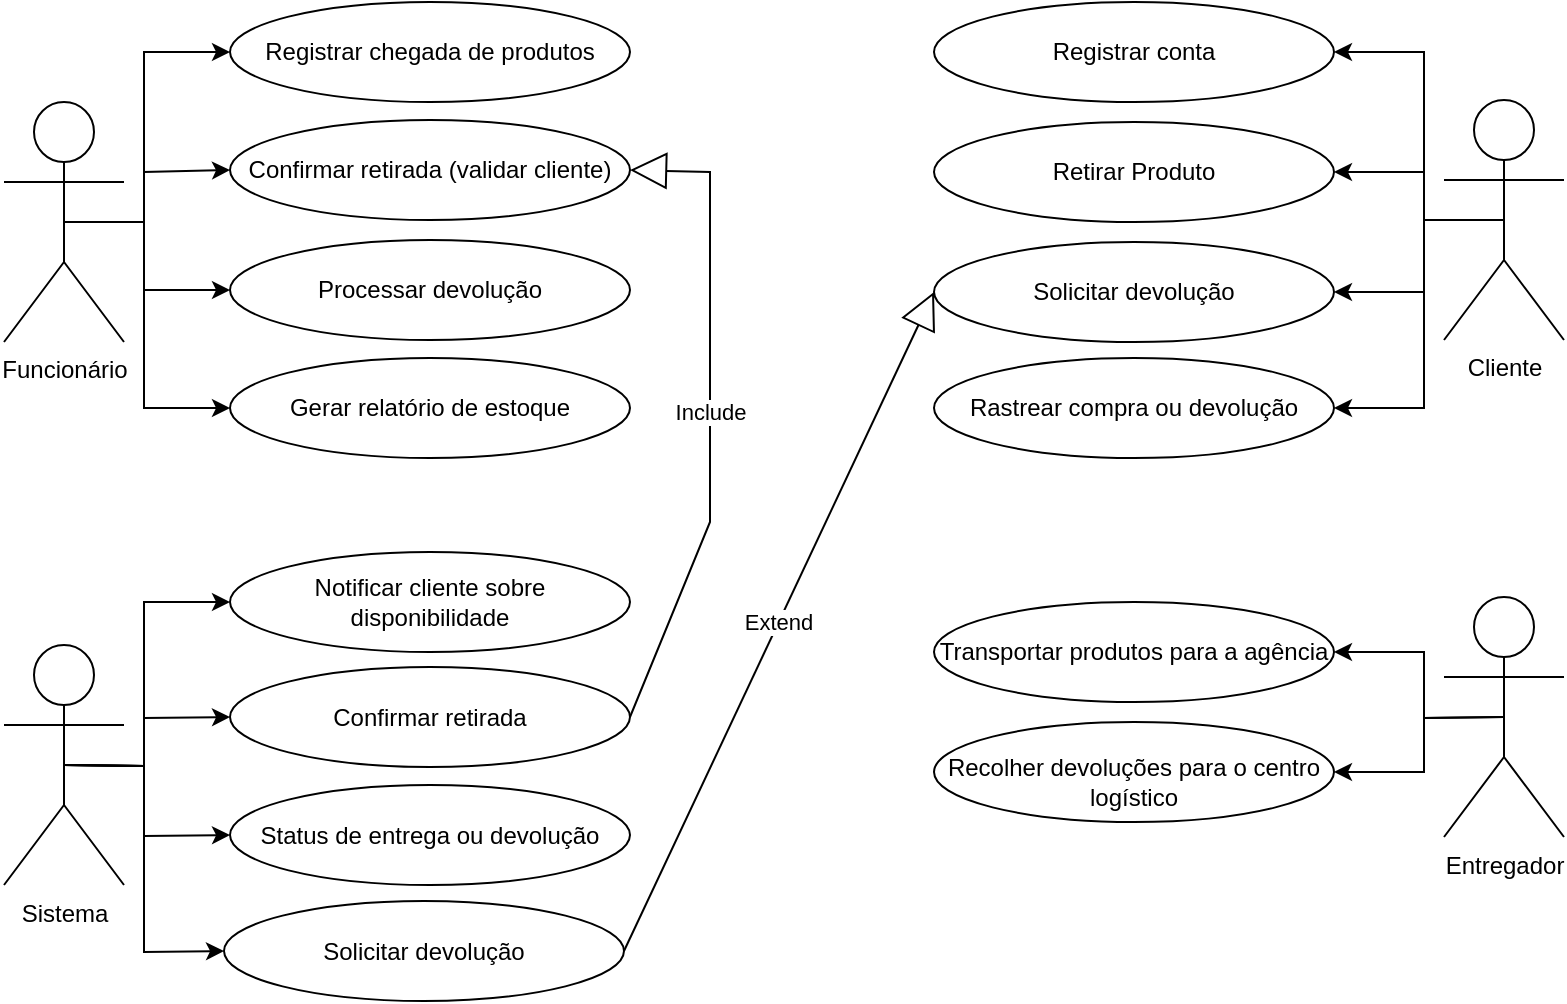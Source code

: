 <mxfile version="26.1.0">
  <diagram name="Página-1" id="jd6p-t7Q6WH0l8BRLF6l">
    <mxGraphModel dx="1050" dy="522" grid="1" gridSize="10" guides="1" tooltips="1" connect="1" arrows="1" fold="1" page="1" pageScale="1" pageWidth="827" pageHeight="1169" math="0" shadow="0">
      <root>
        <mxCell id="0" />
        <mxCell id="1" parent="0" />
        <mxCell id="JjyXnd0NtbJhpBLhwNoX-1" value="Funcionário" style="shape=umlActor;verticalLabelPosition=bottom;verticalAlign=top;html=1;outlineConnect=0;" vertex="1" parent="1">
          <mxGeometry x="10" y="55" width="60" height="120" as="geometry" />
        </mxCell>
        <mxCell id="JjyXnd0NtbJhpBLhwNoX-2" value="Entregador" style="shape=umlActor;verticalLabelPosition=bottom;verticalAlign=top;html=1;outlineConnect=0;" vertex="1" parent="1">
          <mxGeometry x="730" y="302.5" width="60" height="120" as="geometry" />
        </mxCell>
        <mxCell id="JjyXnd0NtbJhpBLhwNoX-3" value="Cliente" style="shape=umlActor;verticalLabelPosition=bottom;verticalAlign=top;html=1;outlineConnect=0;" vertex="1" parent="1">
          <mxGeometry x="730" y="54" width="60" height="120" as="geometry" />
        </mxCell>
        <mxCell id="JjyXnd0NtbJhpBLhwNoX-4" value="Registrar conta" style="ellipse;whiteSpace=wrap;html=1;" vertex="1" parent="1">
          <mxGeometry x="475" y="5" width="200" height="50" as="geometry" />
        </mxCell>
        <mxCell id="JjyXnd0NtbJhpBLhwNoX-6" value="Retirar Produto" style="ellipse;whiteSpace=wrap;html=1;" vertex="1" parent="1">
          <mxGeometry x="475" y="65" width="200" height="50" as="geometry" />
        </mxCell>
        <mxCell id="JjyXnd0NtbJhpBLhwNoX-7" value="Solicitar devolução" style="ellipse;whiteSpace=wrap;html=1;" vertex="1" parent="1">
          <mxGeometry x="475" y="125" width="200" height="50" as="geometry" />
        </mxCell>
        <mxCell id="JjyXnd0NtbJhpBLhwNoX-8" value="Registrar chegada de produtos" style="ellipse;whiteSpace=wrap;html=1;" vertex="1" parent="1">
          <mxGeometry x="123" y="5" width="200" height="50" as="geometry" />
        </mxCell>
        <mxCell id="JjyXnd0NtbJhpBLhwNoX-9" value="Confirmar retirada (validar cliente)" style="ellipse;whiteSpace=wrap;html=1;" vertex="1" parent="1">
          <mxGeometry x="123" y="64" width="200" height="50" as="geometry" />
        </mxCell>
        <mxCell id="JjyXnd0NtbJhpBLhwNoX-10" value="Processar devolução" style="ellipse;whiteSpace=wrap;html=1;" vertex="1" parent="1">
          <mxGeometry x="123" y="124" width="200" height="50" as="geometry" />
        </mxCell>
        <mxCell id="JjyXnd0NtbJhpBLhwNoX-11" value="Transportar produtos para a agência" style="ellipse;whiteSpace=wrap;html=1;spacingTop=0;" vertex="1" parent="1">
          <mxGeometry x="475" y="305" width="200" height="50" as="geometry" />
        </mxCell>
        <mxCell id="JjyXnd0NtbJhpBLhwNoX-12" value="Recolher devoluções para o centro logístico" style="ellipse;whiteSpace=wrap;html=1;spacingTop=10;" vertex="1" parent="1">
          <mxGeometry x="475" y="365" width="200" height="50" as="geometry" />
        </mxCell>
        <mxCell id="JjyXnd0NtbJhpBLhwNoX-18" value="Sistema" style="shape=umlActor;verticalLabelPosition=bottom;verticalAlign=top;html=1;outlineConnect=0;" vertex="1" parent="1">
          <mxGeometry x="10" y="326.5" width="60" height="120" as="geometry" />
        </mxCell>
        <mxCell id="JjyXnd0NtbJhpBLhwNoX-19" value="Confirmar retirada" style="ellipse;whiteSpace=wrap;html=1;" vertex="1" parent="1">
          <mxGeometry x="123" y="337.5" width="200" height="50" as="geometry" />
        </mxCell>
        <mxCell id="JjyXnd0NtbJhpBLhwNoX-21" value="Status de entrega ou devolução" style="ellipse;whiteSpace=wrap;html=1;" vertex="1" parent="1">
          <mxGeometry x="123" y="396.5" width="200" height="50" as="geometry" />
        </mxCell>
        <mxCell id="JjyXnd0NtbJhpBLhwNoX-26" value="Include" style="endArrow=block;endSize=16;endFill=0;html=1;rounded=0;exitX=1;exitY=0.5;exitDx=0;exitDy=0;entryX=1;entryY=0.5;entryDx=0;entryDy=0;" edge="1" parent="1" source="JjyXnd0NtbJhpBLhwNoX-19" target="JjyXnd0NtbJhpBLhwNoX-9">
          <mxGeometry width="160" relative="1" as="geometry">
            <mxPoint x="223" y="145" as="sourcePoint" />
            <mxPoint x="383" y="145" as="targetPoint" />
            <Array as="points">
              <mxPoint x="363" y="265" />
              <mxPoint x="363" y="90" />
            </Array>
          </mxGeometry>
        </mxCell>
        <mxCell id="JjyXnd0NtbJhpBLhwNoX-27" value="Extend" style="endArrow=block;endSize=16;endFill=0;html=1;rounded=0;exitX=1;exitY=0.5;exitDx=0;exitDy=0;entryX=0;entryY=0.5;entryDx=0;entryDy=0;" edge="1" parent="1" source="JjyXnd0NtbJhpBLhwNoX-31" target="JjyXnd0NtbJhpBLhwNoX-7">
          <mxGeometry width="160" relative="1" as="geometry">
            <mxPoint x="333" y="275" as="sourcePoint" />
            <mxPoint x="393" y="155" as="targetPoint" />
          </mxGeometry>
        </mxCell>
        <mxCell id="JjyXnd0NtbJhpBLhwNoX-28" value="Gerar relatório de estoque" style="ellipse;whiteSpace=wrap;html=1;" vertex="1" parent="1">
          <mxGeometry x="123" y="183" width="200" height="50" as="geometry" />
        </mxCell>
        <mxCell id="JjyXnd0NtbJhpBLhwNoX-29" value="Rastrear compra ou devolução" style="ellipse;whiteSpace=wrap;html=1;" vertex="1" parent="1">
          <mxGeometry x="475" y="183" width="200" height="50" as="geometry" />
        </mxCell>
        <mxCell id="JjyXnd0NtbJhpBLhwNoX-30" value="Notificar cliente sobre disponibilidade" style="ellipse;whiteSpace=wrap;html=1;" vertex="1" parent="1">
          <mxGeometry x="123" y="280" width="200" height="50" as="geometry" />
        </mxCell>
        <mxCell id="JjyXnd0NtbJhpBLhwNoX-31" value="Solicitar devolução" style="ellipse;whiteSpace=wrap;html=1;" vertex="1" parent="1">
          <mxGeometry x="120" y="454.5" width="200" height="50" as="geometry" />
        </mxCell>
        <mxCell id="JjyXnd0NtbJhpBLhwNoX-32" value="" style="endArrow=classic;html=1;rounded=0;entryX=0;entryY=0.5;entryDx=0;entryDy=0;exitX=0.5;exitY=0.5;exitDx=0;exitDy=0;exitPerimeter=0;" edge="1" parent="1" source="JjyXnd0NtbJhpBLhwNoX-1" target="JjyXnd0NtbJhpBLhwNoX-8">
          <mxGeometry width="50" height="50" relative="1" as="geometry">
            <mxPoint x="240" y="190" as="sourcePoint" />
            <mxPoint x="290" y="140" as="targetPoint" />
            <Array as="points">
              <mxPoint x="80" y="115" />
              <mxPoint x="80" y="30" />
            </Array>
          </mxGeometry>
        </mxCell>
        <mxCell id="JjyXnd0NtbJhpBLhwNoX-34" value="" style="endArrow=classic;html=1;rounded=0;exitX=0.5;exitY=0.5;exitDx=0;exitDy=0;exitPerimeter=0;entryX=0;entryY=0.5;entryDx=0;entryDy=0;" edge="1" parent="1" source="JjyXnd0NtbJhpBLhwNoX-1" target="JjyXnd0NtbJhpBLhwNoX-9">
          <mxGeometry width="50" height="50" relative="1" as="geometry">
            <mxPoint x="240" y="190" as="sourcePoint" />
            <mxPoint x="290" y="140" as="targetPoint" />
            <Array as="points">
              <mxPoint x="80" y="115" />
              <mxPoint x="80" y="90" />
            </Array>
          </mxGeometry>
        </mxCell>
        <mxCell id="JjyXnd0NtbJhpBLhwNoX-35" value="" style="endArrow=classic;html=1;rounded=0;exitX=0.5;exitY=0.5;exitDx=0;exitDy=0;exitPerimeter=0;entryX=0;entryY=0.5;entryDx=0;entryDy=0;" edge="1" parent="1" source="JjyXnd0NtbJhpBLhwNoX-1" target="JjyXnd0NtbJhpBLhwNoX-10">
          <mxGeometry width="50" height="50" relative="1" as="geometry">
            <mxPoint x="240" y="190" as="sourcePoint" />
            <mxPoint x="290" y="140" as="targetPoint" />
            <Array as="points">
              <mxPoint x="80" y="115" />
              <mxPoint x="80" y="149" />
            </Array>
          </mxGeometry>
        </mxCell>
        <mxCell id="JjyXnd0NtbJhpBLhwNoX-36" value="" style="endArrow=classic;html=1;rounded=0;exitX=0.5;exitY=0.5;exitDx=0;exitDy=0;exitPerimeter=0;entryX=0;entryY=0.5;entryDx=0;entryDy=0;" edge="1" parent="1" source="JjyXnd0NtbJhpBLhwNoX-1" target="JjyXnd0NtbJhpBLhwNoX-28">
          <mxGeometry width="50" height="50" relative="1" as="geometry">
            <mxPoint x="240" y="190" as="sourcePoint" />
            <mxPoint x="290" y="140" as="targetPoint" />
            <Array as="points">
              <mxPoint x="80" y="115" />
              <mxPoint x="80" y="208" />
            </Array>
          </mxGeometry>
        </mxCell>
        <mxCell id="JjyXnd0NtbJhpBLhwNoX-37" value="" style="endArrow=classic;html=1;rounded=0;exitX=0.5;exitY=0.5;exitDx=0;exitDy=0;exitPerimeter=0;entryX=0;entryY=0.5;entryDx=0;entryDy=0;" edge="1" parent="1" source="JjyXnd0NtbJhpBLhwNoX-18" target="JjyXnd0NtbJhpBLhwNoX-30">
          <mxGeometry width="50" height="50" relative="1" as="geometry">
            <mxPoint x="250" y="420" as="sourcePoint" />
            <mxPoint x="300" y="370" as="targetPoint" />
            <Array as="points">
              <mxPoint x="80" y="387" />
              <mxPoint x="80" y="305" />
            </Array>
          </mxGeometry>
        </mxCell>
        <mxCell id="JjyXnd0NtbJhpBLhwNoX-38" value="" style="endArrow=classic;html=1;rounded=0;exitX=0.5;exitY=0.5;exitDx=0;exitDy=0;exitPerimeter=0;entryX=0;entryY=0.5;entryDx=0;entryDy=0;" edge="1" parent="1" source="JjyXnd0NtbJhpBLhwNoX-18" target="JjyXnd0NtbJhpBLhwNoX-19">
          <mxGeometry width="50" height="50" relative="1" as="geometry">
            <mxPoint x="180" y="420" as="sourcePoint" />
            <mxPoint x="230" y="370" as="targetPoint" />
            <Array as="points">
              <mxPoint x="80" y="387" />
              <mxPoint x="80" y="363" />
            </Array>
          </mxGeometry>
        </mxCell>
        <mxCell id="JjyXnd0NtbJhpBLhwNoX-39" value="" style="endArrow=classic;html=1;rounded=0;exitX=0.5;exitY=0.5;exitDx=0;exitDy=0;exitPerimeter=0;entryX=0;entryY=0.5;entryDx=0;entryDy=0;" edge="1" parent="1" source="JjyXnd0NtbJhpBLhwNoX-18" target="JjyXnd0NtbJhpBLhwNoX-21">
          <mxGeometry width="50" height="50" relative="1" as="geometry">
            <mxPoint x="180" y="420" as="sourcePoint" />
            <mxPoint x="230" y="370" as="targetPoint" />
            <Array as="points">
              <mxPoint x="80" y="387" />
              <mxPoint x="80" y="422" />
            </Array>
          </mxGeometry>
        </mxCell>
        <mxCell id="JjyXnd0NtbJhpBLhwNoX-41" value="" style="endArrow=classic;html=1;rounded=0;exitX=0.5;exitY=0.5;exitDx=0;exitDy=0;exitPerimeter=0;entryX=0;entryY=0.5;entryDx=0;entryDy=0;" edge="1" parent="1" source="JjyXnd0NtbJhpBLhwNoX-18" target="JjyXnd0NtbJhpBLhwNoX-31">
          <mxGeometry width="50" height="50" relative="1" as="geometry">
            <mxPoint x="110" y="440" as="sourcePoint" />
            <mxPoint x="160" y="390" as="targetPoint" />
            <Array as="points">
              <mxPoint x="80" y="387" />
              <mxPoint x="80" y="480" />
            </Array>
          </mxGeometry>
        </mxCell>
        <mxCell id="JjyXnd0NtbJhpBLhwNoX-42" value="" style="endArrow=classic;html=1;rounded=0;exitX=0.5;exitY=0.5;exitDx=0;exitDy=0;exitPerimeter=0;entryX=1;entryY=0.5;entryDx=0;entryDy=0;" edge="1" parent="1" source="JjyXnd0NtbJhpBLhwNoX-2" target="JjyXnd0NtbJhpBLhwNoX-11">
          <mxGeometry width="50" height="50" relative="1" as="geometry">
            <mxPoint x="690" y="390" as="sourcePoint" />
            <mxPoint x="740" y="340" as="targetPoint" />
            <Array as="points">
              <mxPoint x="720" y="363" />
              <mxPoint x="720" y="330" />
            </Array>
          </mxGeometry>
        </mxCell>
        <mxCell id="JjyXnd0NtbJhpBLhwNoX-43" value="" style="endArrow=classic;html=1;rounded=0;exitX=0.5;exitY=0.5;exitDx=0;exitDy=0;exitPerimeter=0;entryX=1;entryY=0.5;entryDx=0;entryDy=0;" edge="1" parent="1" source="JjyXnd0NtbJhpBLhwNoX-2" target="JjyXnd0NtbJhpBLhwNoX-12">
          <mxGeometry width="50" height="50" relative="1" as="geometry">
            <mxPoint x="690" y="390" as="sourcePoint" />
            <mxPoint x="740" y="340" as="targetPoint" />
            <Array as="points">
              <mxPoint x="720" y="363" />
              <mxPoint x="720" y="390" />
            </Array>
          </mxGeometry>
        </mxCell>
        <mxCell id="JjyXnd0NtbJhpBLhwNoX-44" value="" style="endArrow=classic;html=1;rounded=0;exitX=0.5;exitY=0.5;exitDx=0;exitDy=0;exitPerimeter=0;entryX=1;entryY=0.5;entryDx=0;entryDy=0;" edge="1" parent="1" source="JjyXnd0NtbJhpBLhwNoX-3" target="JjyXnd0NtbJhpBLhwNoX-4">
          <mxGeometry width="50" height="50" relative="1" as="geometry">
            <mxPoint x="690" y="110" as="sourcePoint" />
            <mxPoint x="740" y="60" as="targetPoint" />
            <Array as="points">
              <mxPoint x="720" y="114" />
              <mxPoint x="720" y="30" />
            </Array>
          </mxGeometry>
        </mxCell>
        <mxCell id="JjyXnd0NtbJhpBLhwNoX-45" value="" style="endArrow=classic;html=1;rounded=0;exitX=0.5;exitY=0.5;exitDx=0;exitDy=0;exitPerimeter=0;entryX=1;entryY=0.5;entryDx=0;entryDy=0;" edge="1" parent="1" source="JjyXnd0NtbJhpBLhwNoX-3" target="JjyXnd0NtbJhpBLhwNoX-6">
          <mxGeometry width="50" height="50" relative="1" as="geometry">
            <mxPoint x="690" y="110" as="sourcePoint" />
            <mxPoint x="740" y="60" as="targetPoint" />
            <Array as="points">
              <mxPoint x="720" y="114" />
              <mxPoint x="720" y="90" />
            </Array>
          </mxGeometry>
        </mxCell>
        <mxCell id="JjyXnd0NtbJhpBLhwNoX-46" value="" style="endArrow=classic;html=1;rounded=0;exitX=0.5;exitY=0.5;exitDx=0;exitDy=0;exitPerimeter=0;entryX=1;entryY=0.5;entryDx=0;entryDy=0;" edge="1" parent="1" source="JjyXnd0NtbJhpBLhwNoX-3" target="JjyXnd0NtbJhpBLhwNoX-7">
          <mxGeometry width="50" height="50" relative="1" as="geometry">
            <mxPoint x="690" y="170" as="sourcePoint" />
            <mxPoint x="740" y="120" as="targetPoint" />
            <Array as="points">
              <mxPoint x="720" y="114" />
              <mxPoint x="720" y="150" />
            </Array>
          </mxGeometry>
        </mxCell>
        <mxCell id="JjyXnd0NtbJhpBLhwNoX-47" value="" style="endArrow=classic;html=1;rounded=0;exitX=0.5;exitY=0.5;exitDx=0;exitDy=0;exitPerimeter=0;entryX=1;entryY=0.5;entryDx=0;entryDy=0;" edge="1" parent="1" source="JjyXnd0NtbJhpBLhwNoX-3" target="JjyXnd0NtbJhpBLhwNoX-29">
          <mxGeometry width="50" height="50" relative="1" as="geometry">
            <mxPoint x="690" y="170" as="sourcePoint" />
            <mxPoint x="740" y="120" as="targetPoint" />
            <Array as="points">
              <mxPoint x="720" y="114" />
              <mxPoint x="720" y="208" />
            </Array>
          </mxGeometry>
        </mxCell>
      </root>
    </mxGraphModel>
  </diagram>
</mxfile>
